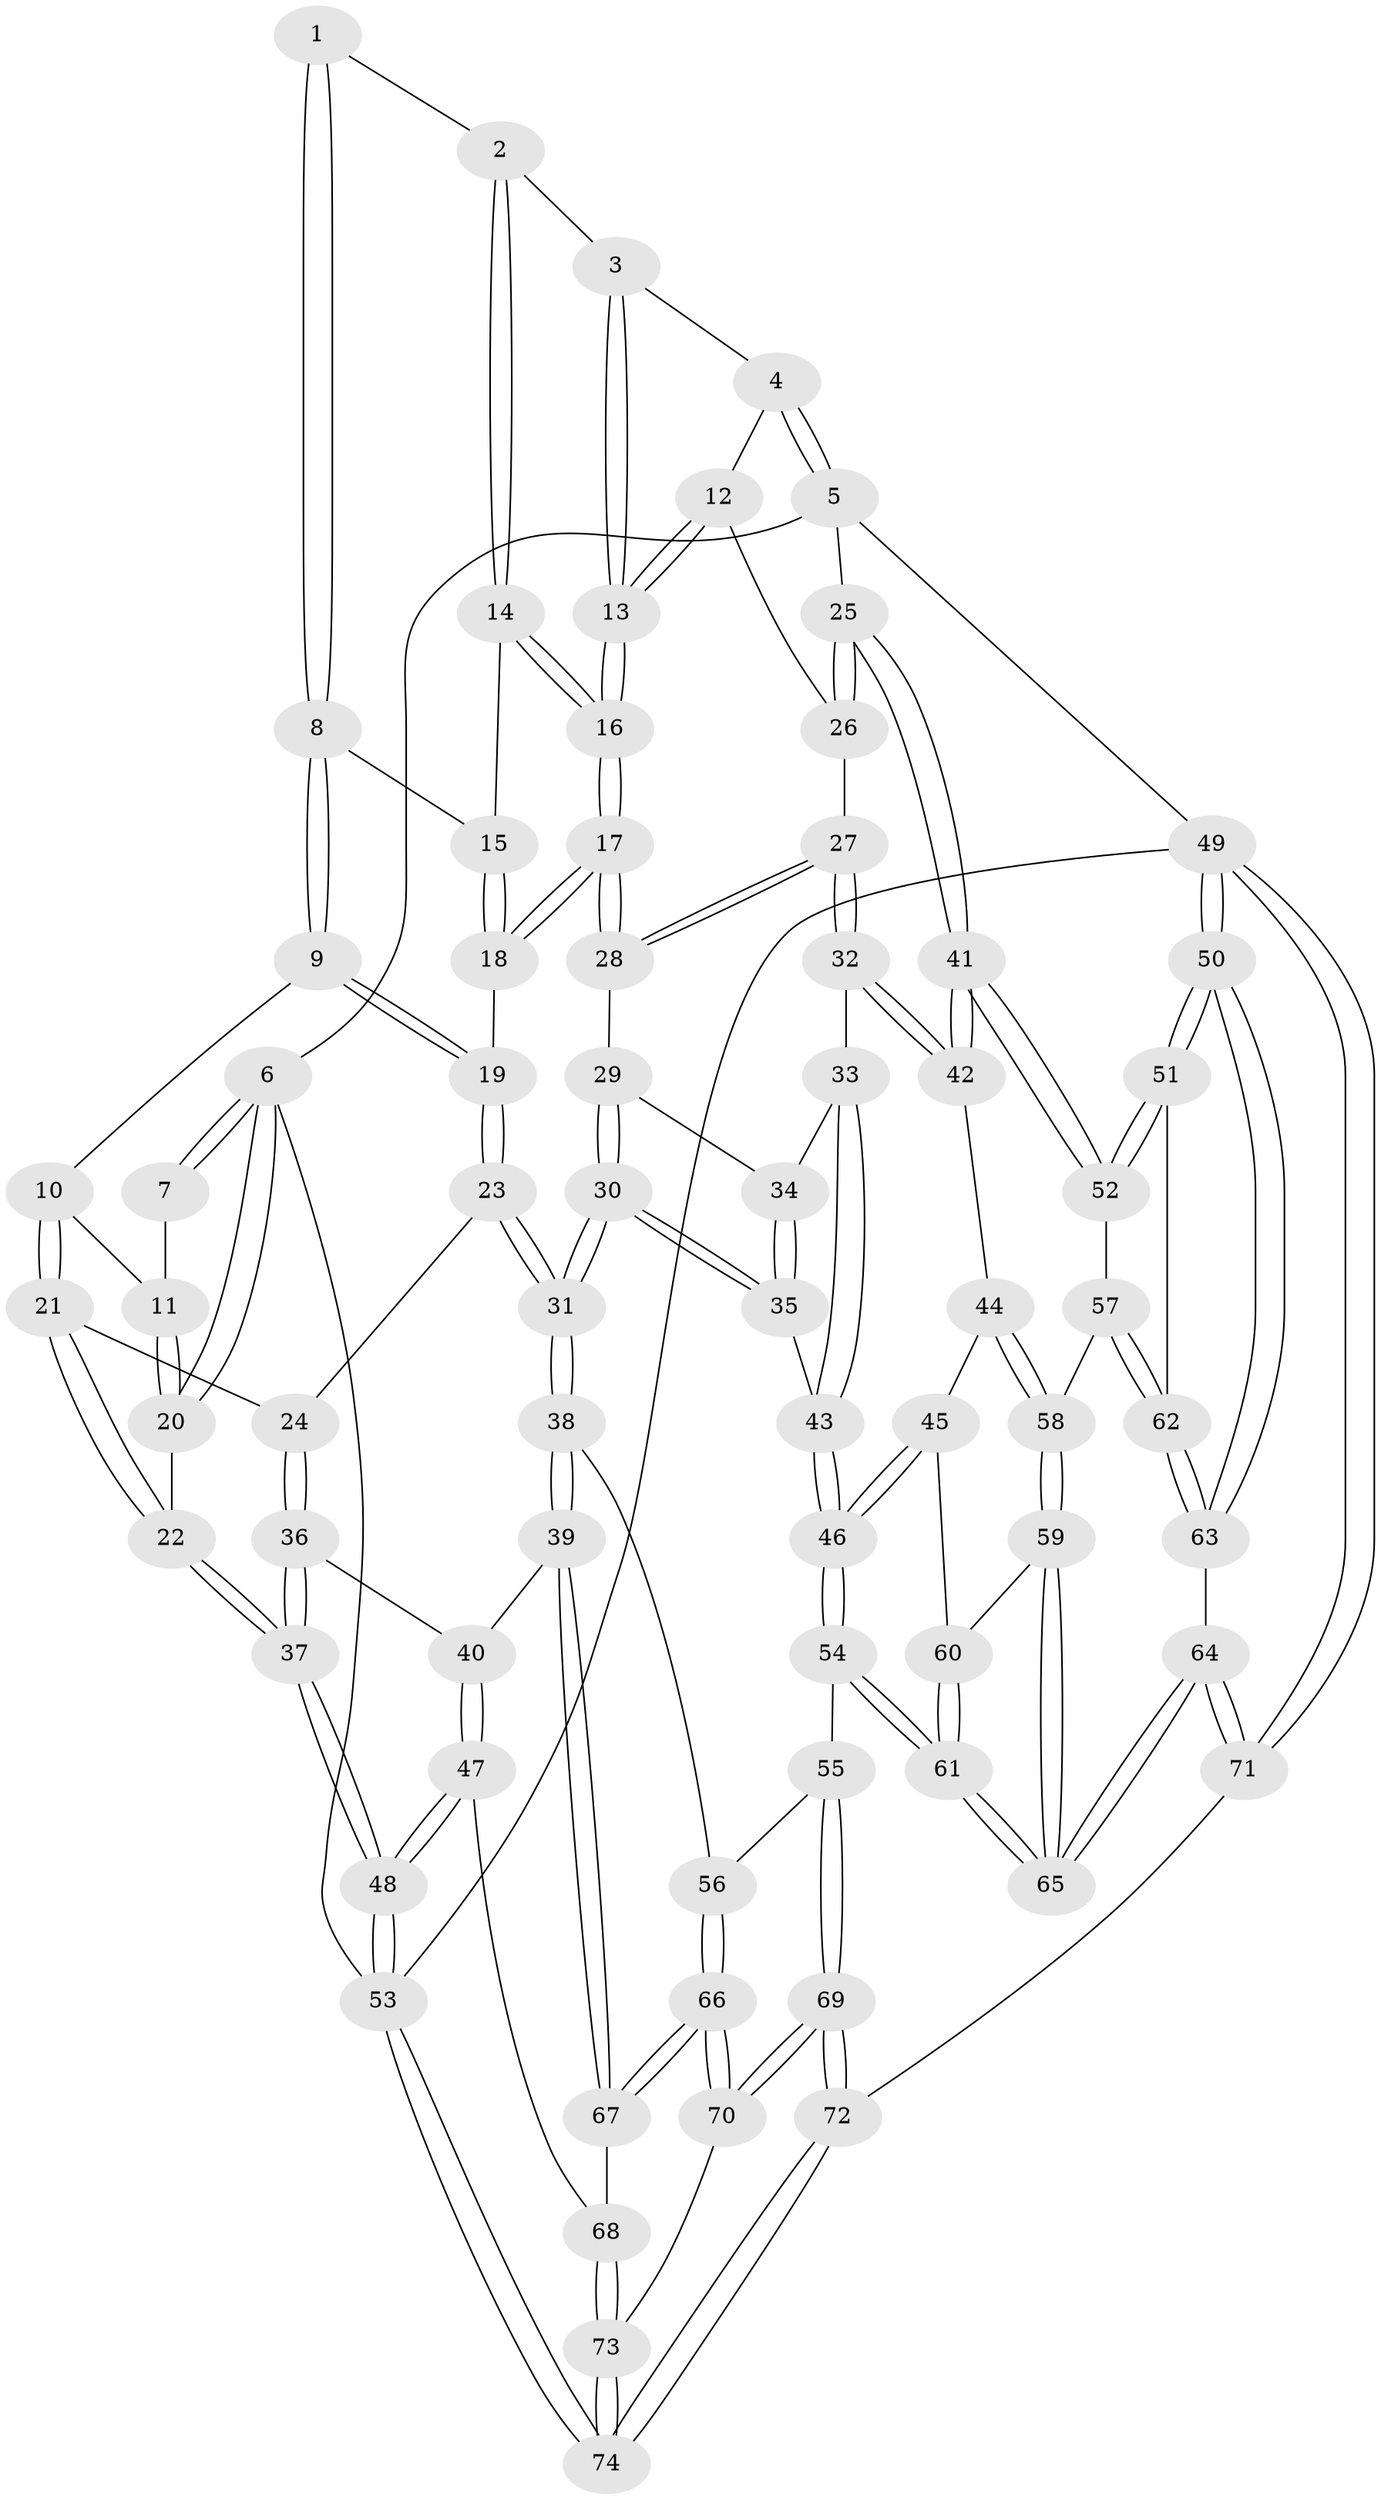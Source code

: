 // coarse degree distribution, {3: 0.3181818181818182, 5: 0.22727272727272727, 2: 0.09090909090909091, 6: 0.09090909090909091, 4: 0.13636363636363635, 1: 0.09090909090909091, 8: 0.045454545454545456}
// Generated by graph-tools (version 1.1) at 2025/04/03/04/25 22:04:26]
// undirected, 74 vertices, 182 edges
graph export_dot {
graph [start="1"]
  node [color=gray90,style=filled];
  1 [pos="+0.24447840474352955+0"];
  2 [pos="+0.46910997484670797+0"];
  3 [pos="+0.7455994122510982+0"];
  4 [pos="+0.9189338542774852+0"];
  5 [pos="+1+0"];
  6 [pos="+0+0"];
  7 [pos="+0.08132609069463617+0"];
  8 [pos="+0.20065613941037064+0.10639496049798206"];
  9 [pos="+0.1975927555119527+0.11300489585648127"];
  10 [pos="+0.10066681870733103+0.1355015458968116"];
  11 [pos="+0.08424763771449845+0.12050865433338483"];
  12 [pos="+0.8052820821489254+0.16558683544762076"];
  13 [pos="+0.6873736445944199+0.1715411136307706"];
  14 [pos="+0.46779517574104773+0"];
  15 [pos="+0.3968072852485153+0.04818022280124457"];
  16 [pos="+0.606779999802197+0.2135609409162823"];
  17 [pos="+0.5787067541130483+0.295918318518246"];
  18 [pos="+0.34994071419725264+0.2267513159392944"];
  19 [pos="+0.31266136964928953+0.24572976646609423"];
  20 [pos="+0+0.09078788675607209"];
  21 [pos="+0.09971120620822121+0.15153504170332577"];
  22 [pos="+0+0.3840296084766727"];
  23 [pos="+0.23643601098884567+0.35941129335846667"];
  24 [pos="+0.13841973888142542+0.3577099690307414"];
  25 [pos="+1+0.300649146496819"];
  26 [pos="+0.8087299001578713+0.16921862692606157"];
  27 [pos="+0.7907360393716468+0.39123755108508873"];
  28 [pos="+0.5852891803664104+0.31992461589805504"];
  29 [pos="+0.5807954872762209+0.3295406157691832"];
  30 [pos="+0.4531838910622447+0.543398086669521"];
  31 [pos="+0.39131066152171423+0.5713481486989189"];
  32 [pos="+0.8661977053874951+0.4520133284922463"];
  33 [pos="+0.6968292098068577+0.5105687490540541"];
  34 [pos="+0.6679470858422585+0.49650546818608915"];
  35 [pos="+0.5185621747983935+0.5671399076775105"];
  36 [pos="+0+0.4261479947612395"];
  37 [pos="+0+0.4095758922001409"];
  38 [pos="+0.39043566463868223+0.5731806034160689"];
  39 [pos="+0.297657586680019+0.644002277181006"];
  40 [pos="+0.06045849449120288+0.533227155867694"];
  41 [pos="+1+0.4542291286680383"];
  42 [pos="+0.8727137636536724+0.4553259330168676"];
  43 [pos="+0.6196411768191535+0.6146537401180481"];
  44 [pos="+0.7480235876129304+0.6424595378114525"];
  45 [pos="+0.7348088725006913+0.6523185403036786"];
  46 [pos="+0.6700342805634415+0.6581239851257693"];
  47 [pos="+0.06788680187681467+0.777175508706163"];
  48 [pos="+0+0.9542687705008265"];
  49 [pos="+1+1"];
  50 [pos="+1+0.8563677271524428"];
  51 [pos="+1+0.639401955468941"];
  52 [pos="+1+0.5053377636911889"];
  53 [pos="+0+1"];
  54 [pos="+0.6239894998016978+0.7932247462427112"];
  55 [pos="+0.5572602709049754+0.7959354399613938"];
  56 [pos="+0.45077903198683034+0.6967845117557869"];
  57 [pos="+0.9132339098912736+0.7069910872942438"];
  58 [pos="+0.9008199573689627+0.7075851853136043"];
  59 [pos="+0.8107191680344399+0.7580106942396145"];
  60 [pos="+0.7348998410177539+0.652518936217948"];
  61 [pos="+0.7556406517510775+0.9461731659751083"];
  62 [pos="+0.9013024920245575+0.8437097606151258"];
  63 [pos="+0.8815809735748273+0.8940941851230121"];
  64 [pos="+0.7753727079847876+0.9752200193694184"];
  65 [pos="+0.7751295032502624+0.97461687543471"];
  66 [pos="+0.40355770594042273+0.9134607959421632"];
  67 [pos="+0.2649277328967941+0.696343523183793"];
  68 [pos="+0.16963382560754386+0.7754343549411787"];
  69 [pos="+0.43773544781648577+0.9744946682261102"];
  70 [pos="+0.40906189487895117+0.9395452961265103"];
  71 [pos="+0.7426249088777888+1"];
  72 [pos="+0.49001760702712205+1"];
  73 [pos="+0.21963778832612377+0.8940396568724847"];
  74 [pos="+0.047518012950090664+1"];
  1 -- 2;
  1 -- 8;
  1 -- 8;
  2 -- 3;
  2 -- 14;
  2 -- 14;
  3 -- 4;
  3 -- 13;
  3 -- 13;
  4 -- 5;
  4 -- 5;
  4 -- 12;
  5 -- 6;
  5 -- 25;
  5 -- 49;
  6 -- 7;
  6 -- 7;
  6 -- 20;
  6 -- 20;
  6 -- 53;
  7 -- 11;
  8 -- 9;
  8 -- 9;
  8 -- 15;
  9 -- 10;
  9 -- 19;
  9 -- 19;
  10 -- 11;
  10 -- 21;
  10 -- 21;
  11 -- 20;
  11 -- 20;
  12 -- 13;
  12 -- 13;
  12 -- 26;
  13 -- 16;
  13 -- 16;
  14 -- 15;
  14 -- 16;
  14 -- 16;
  15 -- 18;
  15 -- 18;
  16 -- 17;
  16 -- 17;
  17 -- 18;
  17 -- 18;
  17 -- 28;
  17 -- 28;
  18 -- 19;
  19 -- 23;
  19 -- 23;
  20 -- 22;
  21 -- 22;
  21 -- 22;
  21 -- 24;
  22 -- 37;
  22 -- 37;
  23 -- 24;
  23 -- 31;
  23 -- 31;
  24 -- 36;
  24 -- 36;
  25 -- 26;
  25 -- 26;
  25 -- 41;
  25 -- 41;
  26 -- 27;
  27 -- 28;
  27 -- 28;
  27 -- 32;
  27 -- 32;
  28 -- 29;
  29 -- 30;
  29 -- 30;
  29 -- 34;
  30 -- 31;
  30 -- 31;
  30 -- 35;
  30 -- 35;
  31 -- 38;
  31 -- 38;
  32 -- 33;
  32 -- 42;
  32 -- 42;
  33 -- 34;
  33 -- 43;
  33 -- 43;
  34 -- 35;
  34 -- 35;
  35 -- 43;
  36 -- 37;
  36 -- 37;
  36 -- 40;
  37 -- 48;
  37 -- 48;
  38 -- 39;
  38 -- 39;
  38 -- 56;
  39 -- 40;
  39 -- 67;
  39 -- 67;
  40 -- 47;
  40 -- 47;
  41 -- 42;
  41 -- 42;
  41 -- 52;
  41 -- 52;
  42 -- 44;
  43 -- 46;
  43 -- 46;
  44 -- 45;
  44 -- 58;
  44 -- 58;
  45 -- 46;
  45 -- 46;
  45 -- 60;
  46 -- 54;
  46 -- 54;
  47 -- 48;
  47 -- 48;
  47 -- 68;
  48 -- 53;
  48 -- 53;
  49 -- 50;
  49 -- 50;
  49 -- 71;
  49 -- 71;
  49 -- 53;
  50 -- 51;
  50 -- 51;
  50 -- 63;
  50 -- 63;
  51 -- 52;
  51 -- 52;
  51 -- 62;
  52 -- 57;
  53 -- 74;
  53 -- 74;
  54 -- 55;
  54 -- 61;
  54 -- 61;
  55 -- 56;
  55 -- 69;
  55 -- 69;
  56 -- 66;
  56 -- 66;
  57 -- 58;
  57 -- 62;
  57 -- 62;
  58 -- 59;
  58 -- 59;
  59 -- 60;
  59 -- 65;
  59 -- 65;
  60 -- 61;
  60 -- 61;
  61 -- 65;
  61 -- 65;
  62 -- 63;
  62 -- 63;
  63 -- 64;
  64 -- 65;
  64 -- 65;
  64 -- 71;
  64 -- 71;
  66 -- 67;
  66 -- 67;
  66 -- 70;
  66 -- 70;
  67 -- 68;
  68 -- 73;
  68 -- 73;
  69 -- 70;
  69 -- 70;
  69 -- 72;
  69 -- 72;
  70 -- 73;
  71 -- 72;
  72 -- 74;
  72 -- 74;
  73 -- 74;
  73 -- 74;
}
